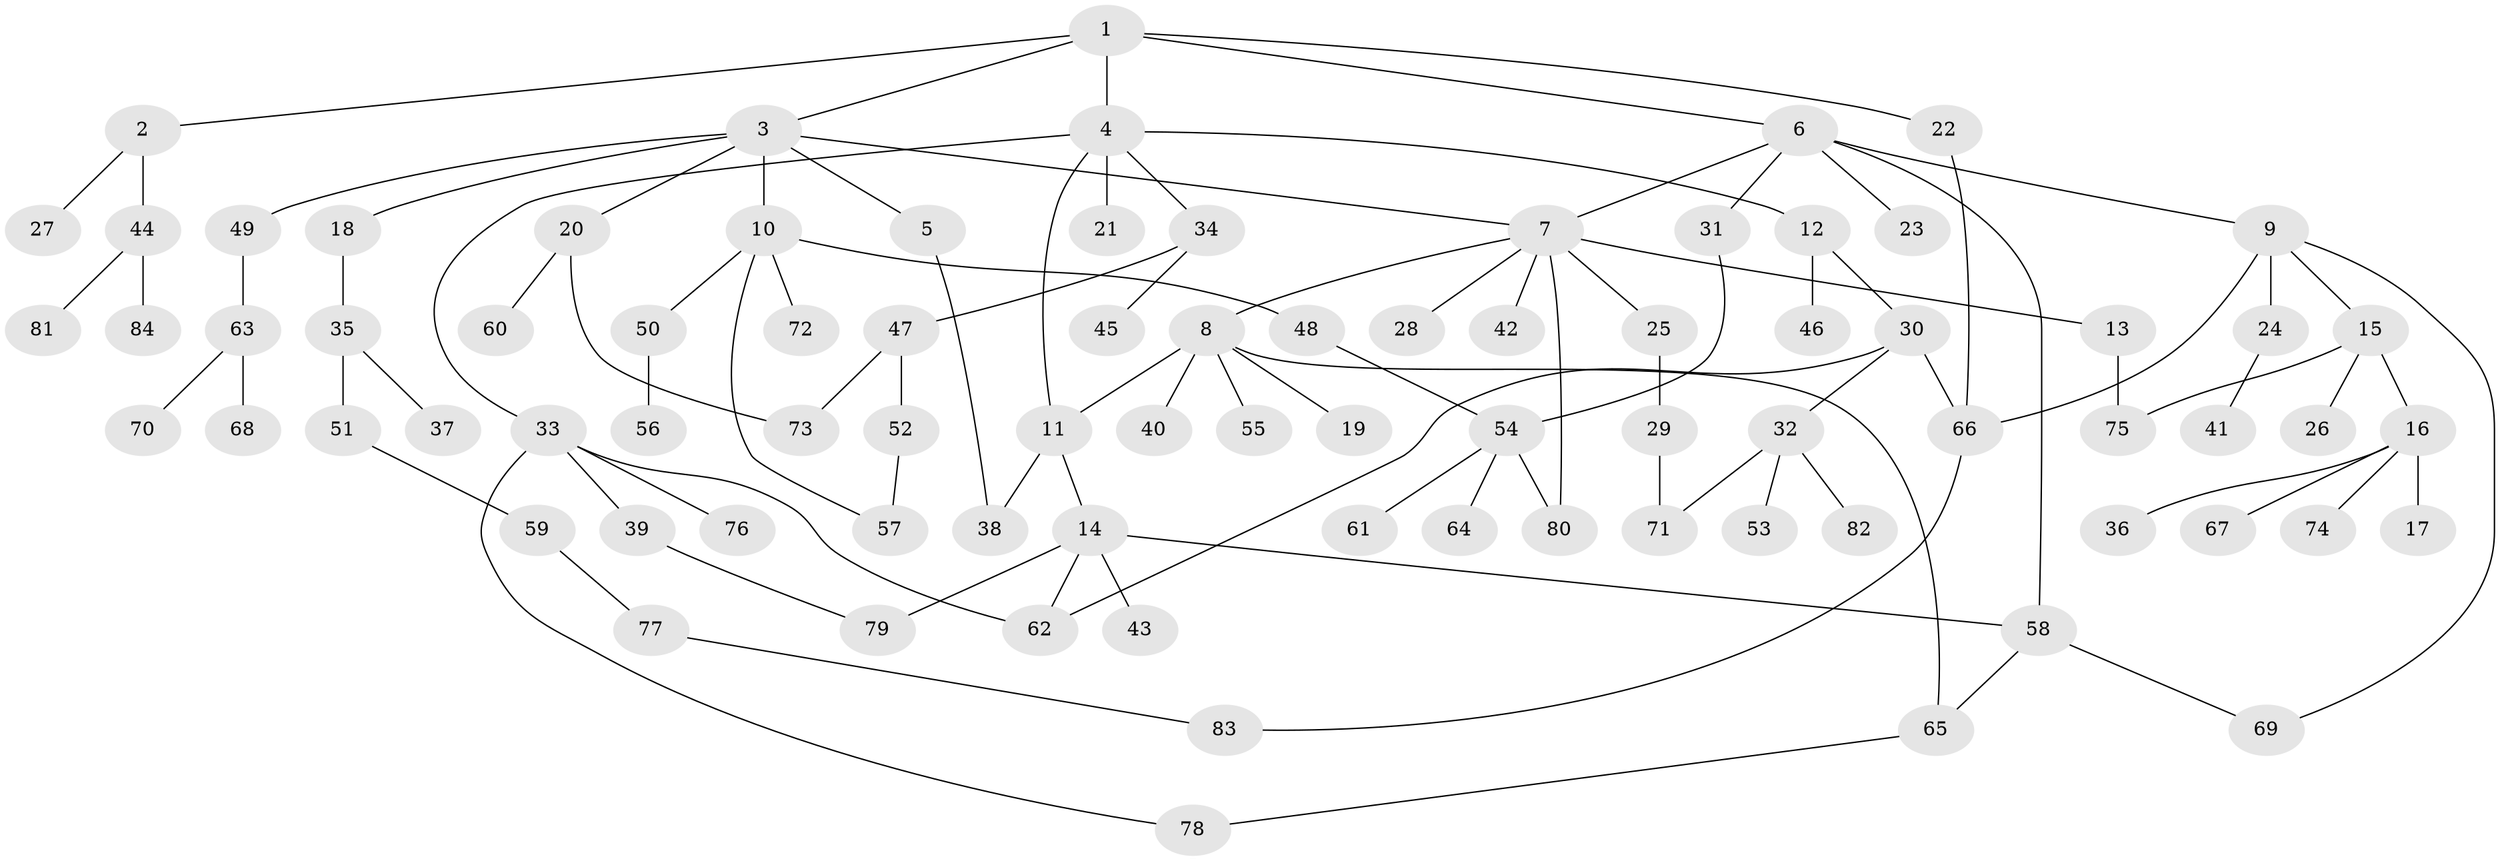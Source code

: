 // Generated by graph-tools (version 1.1) at 2025/10/02/27/25 16:10:52]
// undirected, 84 vertices, 102 edges
graph export_dot {
graph [start="1"]
  node [color=gray90,style=filled];
  1;
  2;
  3;
  4;
  5;
  6;
  7;
  8;
  9;
  10;
  11;
  12;
  13;
  14;
  15;
  16;
  17;
  18;
  19;
  20;
  21;
  22;
  23;
  24;
  25;
  26;
  27;
  28;
  29;
  30;
  31;
  32;
  33;
  34;
  35;
  36;
  37;
  38;
  39;
  40;
  41;
  42;
  43;
  44;
  45;
  46;
  47;
  48;
  49;
  50;
  51;
  52;
  53;
  54;
  55;
  56;
  57;
  58;
  59;
  60;
  61;
  62;
  63;
  64;
  65;
  66;
  67;
  68;
  69;
  70;
  71;
  72;
  73;
  74;
  75;
  76;
  77;
  78;
  79;
  80;
  81;
  82;
  83;
  84;
  1 -- 2;
  1 -- 3;
  1 -- 4;
  1 -- 6;
  1 -- 22;
  2 -- 27;
  2 -- 44;
  3 -- 5;
  3 -- 7;
  3 -- 10;
  3 -- 18;
  3 -- 20;
  3 -- 49;
  4 -- 11;
  4 -- 12;
  4 -- 21;
  4 -- 33;
  4 -- 34;
  5 -- 38;
  6 -- 9;
  6 -- 23;
  6 -- 31;
  6 -- 7;
  6 -- 58;
  7 -- 8;
  7 -- 13;
  7 -- 25;
  7 -- 28;
  7 -- 42;
  7 -- 80;
  8 -- 19;
  8 -- 40;
  8 -- 55;
  8 -- 65;
  8 -- 11;
  9 -- 15;
  9 -- 24;
  9 -- 66;
  9 -- 69;
  10 -- 48;
  10 -- 50;
  10 -- 72;
  10 -- 57;
  11 -- 14;
  11 -- 38;
  12 -- 30;
  12 -- 46;
  13 -- 75;
  14 -- 43;
  14 -- 58;
  14 -- 62;
  14 -- 79;
  15 -- 16;
  15 -- 26;
  15 -- 75;
  16 -- 17;
  16 -- 36;
  16 -- 67;
  16 -- 74;
  18 -- 35;
  20 -- 60;
  20 -- 73;
  22 -- 66;
  24 -- 41;
  25 -- 29;
  29 -- 71;
  30 -- 32;
  30 -- 66;
  30 -- 62;
  31 -- 54;
  32 -- 53;
  32 -- 82;
  32 -- 71;
  33 -- 39;
  33 -- 76;
  33 -- 78;
  33 -- 62;
  34 -- 45;
  34 -- 47;
  35 -- 37;
  35 -- 51;
  39 -- 79;
  44 -- 81;
  44 -- 84;
  47 -- 52;
  47 -- 73;
  48 -- 54;
  49 -- 63;
  50 -- 56;
  51 -- 59;
  52 -- 57;
  54 -- 61;
  54 -- 64;
  54 -- 80;
  58 -- 65;
  58 -- 69;
  59 -- 77;
  63 -- 68;
  63 -- 70;
  65 -- 78;
  66 -- 83;
  77 -- 83;
}
